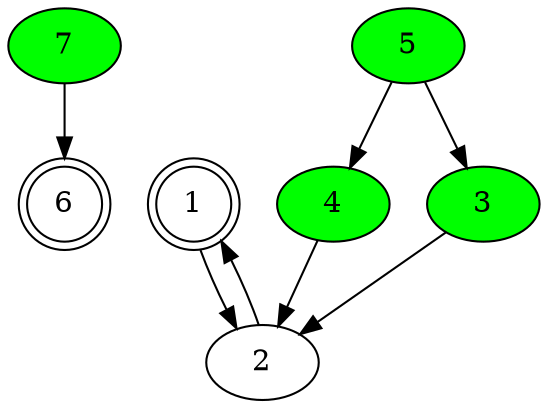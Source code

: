 digraph G {
{
7 [style = filled fillcolor = green]
}
7 -> { 6 }
{
6 [shape = doublecircle]
}

{
1 [shape = doublecircle]
}
1 -> { 2 }
2 -> { 1 }
{
5 [style = filled fillcolor = green]
}
5 -> { 4 3 }
{
4 [style = filled fillcolor = green]
}
4 -> { 2 }
{
3 [style = filled fillcolor = green]
}
3 -> { 2 }
}